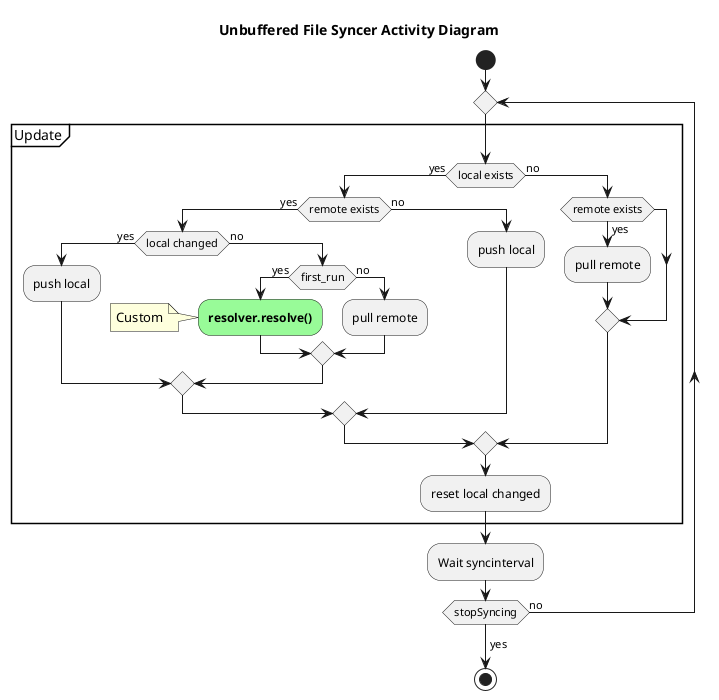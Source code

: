 @startuml unbuffered-file-syncer-activity-diagram

title Unbuffered File Syncer Activity Diagram

start

repeat

    partition Update {

        if (local exists) then (yes)
            if (remote exists) then (yes)
                if (local changed) then (yes)
                    :push local;
                else (no)
                    if (first_run) then (yes)
                        #palegreen:<b>resolver.resolve()</b>;
                        note left
                        Custom
                        endnote
                    else (no)
                        :pull remote;
                    endif
                endif
            else (no)
                :push local;
            endif
        else (no)
            if (remote exists) then (yes)
                :pull remote;
            endif
        endif
        :reset local changed;

    }

:Wait syncinterval;

repeat while (stopSyncing) is (no)
->yes;

stop

@enduml